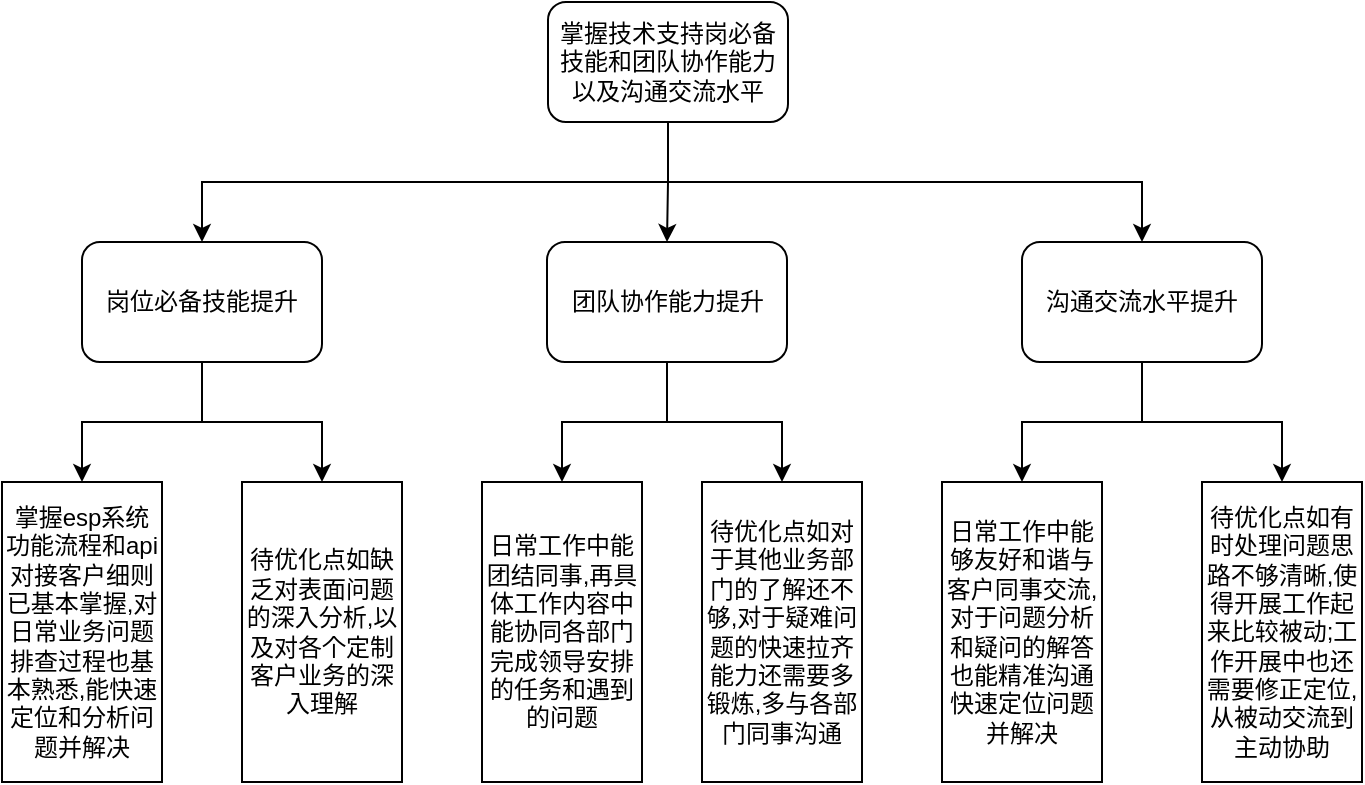 <mxfile version="20.6.0" type="github">
  <diagram id="C5RBs43oDa-KdzZeNtuy" name="Page-1">
    <mxGraphModel dx="1422" dy="763" grid="1" gridSize="10" guides="1" tooltips="1" connect="1" arrows="1" fold="1" page="1" pageScale="1" pageWidth="827" pageHeight="1169" math="0" shadow="0">
      <root>
        <mxCell id="WIyWlLk6GJQsqaUBKTNV-0" />
        <mxCell id="WIyWlLk6GJQsqaUBKTNV-1" parent="WIyWlLk6GJQsqaUBKTNV-0" />
        <mxCell id="rdvRxlGefyYG0TBDVbnE-4" style="edgeStyle=orthogonalEdgeStyle;rounded=0;orthogonalLoop=1;jettySize=auto;html=1;exitX=0.5;exitY=1;exitDx=0;exitDy=0;entryX=0.5;entryY=0;entryDx=0;entryDy=0;" edge="1" parent="WIyWlLk6GJQsqaUBKTNV-1" source="rdvRxlGefyYG0TBDVbnE-0" target="rdvRxlGefyYG0TBDVbnE-1">
          <mxGeometry relative="1" as="geometry" />
        </mxCell>
        <mxCell id="rdvRxlGefyYG0TBDVbnE-5" style="edgeStyle=orthogonalEdgeStyle;rounded=0;orthogonalLoop=1;jettySize=auto;html=1;exitX=0.5;exitY=1;exitDx=0;exitDy=0;entryX=0.5;entryY=0;entryDx=0;entryDy=0;" edge="1" parent="WIyWlLk6GJQsqaUBKTNV-1" source="rdvRxlGefyYG0TBDVbnE-0" target="rdvRxlGefyYG0TBDVbnE-3">
          <mxGeometry relative="1" as="geometry" />
        </mxCell>
        <mxCell id="rdvRxlGefyYG0TBDVbnE-6" style="edgeStyle=orthogonalEdgeStyle;rounded=0;orthogonalLoop=1;jettySize=auto;html=1;exitX=0.5;exitY=1;exitDx=0;exitDy=0;entryX=0.5;entryY=0;entryDx=0;entryDy=0;" edge="1" parent="WIyWlLk6GJQsqaUBKTNV-1" source="rdvRxlGefyYG0TBDVbnE-0" target="rdvRxlGefyYG0TBDVbnE-2">
          <mxGeometry relative="1" as="geometry" />
        </mxCell>
        <mxCell id="rdvRxlGefyYG0TBDVbnE-0" value="掌握技术支持岗必备技能和团队协作能力以及沟通交流水平" style="rounded=1;whiteSpace=wrap;html=1;" vertex="1" parent="WIyWlLk6GJQsqaUBKTNV-1">
          <mxGeometry x="353" y="230" width="120" height="60" as="geometry" />
        </mxCell>
        <mxCell id="rdvRxlGefyYG0TBDVbnE-17" style="edgeStyle=orthogonalEdgeStyle;rounded=0;orthogonalLoop=1;jettySize=auto;html=1;exitX=0.5;exitY=1;exitDx=0;exitDy=0;entryX=0.5;entryY=0;entryDx=0;entryDy=0;" edge="1" parent="WIyWlLk6GJQsqaUBKTNV-1" source="rdvRxlGefyYG0TBDVbnE-1" target="rdvRxlGefyYG0TBDVbnE-15">
          <mxGeometry relative="1" as="geometry" />
        </mxCell>
        <mxCell id="rdvRxlGefyYG0TBDVbnE-18" style="edgeStyle=orthogonalEdgeStyle;rounded=0;orthogonalLoop=1;jettySize=auto;html=1;exitX=0.5;exitY=1;exitDx=0;exitDy=0;entryX=0.5;entryY=0;entryDx=0;entryDy=0;" edge="1" parent="WIyWlLk6GJQsqaUBKTNV-1" source="rdvRxlGefyYG0TBDVbnE-1" target="rdvRxlGefyYG0TBDVbnE-16">
          <mxGeometry relative="1" as="geometry" />
        </mxCell>
        <mxCell id="rdvRxlGefyYG0TBDVbnE-1" value="团队协作能力提升" style="rounded=1;whiteSpace=wrap;html=1;" vertex="1" parent="WIyWlLk6GJQsqaUBKTNV-1">
          <mxGeometry x="352.5" y="350" width="120" height="60" as="geometry" />
        </mxCell>
        <mxCell id="rdvRxlGefyYG0TBDVbnE-20" style="edgeStyle=orthogonalEdgeStyle;rounded=0;orthogonalLoop=1;jettySize=auto;html=1;exitX=0.5;exitY=1;exitDx=0;exitDy=0;entryX=0.5;entryY=0;entryDx=0;entryDy=0;" edge="1" parent="WIyWlLk6GJQsqaUBKTNV-1" source="rdvRxlGefyYG0TBDVbnE-2" target="rdvRxlGefyYG0TBDVbnE-19">
          <mxGeometry relative="1" as="geometry" />
        </mxCell>
        <mxCell id="rdvRxlGefyYG0TBDVbnE-22" style="edgeStyle=orthogonalEdgeStyle;rounded=0;orthogonalLoop=1;jettySize=auto;html=1;exitX=0.5;exitY=1;exitDx=0;exitDy=0;entryX=0.5;entryY=0;entryDx=0;entryDy=0;" edge="1" parent="WIyWlLk6GJQsqaUBKTNV-1" source="rdvRxlGefyYG0TBDVbnE-2" target="rdvRxlGefyYG0TBDVbnE-21">
          <mxGeometry relative="1" as="geometry" />
        </mxCell>
        <mxCell id="rdvRxlGefyYG0TBDVbnE-2" value="沟通交流水平提升" style="rounded=1;whiteSpace=wrap;html=1;" vertex="1" parent="WIyWlLk6GJQsqaUBKTNV-1">
          <mxGeometry x="590" y="350" width="120" height="60" as="geometry" />
        </mxCell>
        <mxCell id="rdvRxlGefyYG0TBDVbnE-13" style="edgeStyle=orthogonalEdgeStyle;rounded=0;orthogonalLoop=1;jettySize=auto;html=1;exitX=0.5;exitY=1;exitDx=0;exitDy=0;entryX=0.5;entryY=0;entryDx=0;entryDy=0;" edge="1" parent="WIyWlLk6GJQsqaUBKTNV-1" source="rdvRxlGefyYG0TBDVbnE-3" target="rdvRxlGefyYG0TBDVbnE-12">
          <mxGeometry relative="1" as="geometry" />
        </mxCell>
        <mxCell id="rdvRxlGefyYG0TBDVbnE-14" style="edgeStyle=orthogonalEdgeStyle;rounded=0;orthogonalLoop=1;jettySize=auto;html=1;exitX=0.5;exitY=1;exitDx=0;exitDy=0;entryX=0.5;entryY=0;entryDx=0;entryDy=0;" edge="1" parent="WIyWlLk6GJQsqaUBKTNV-1" source="rdvRxlGefyYG0TBDVbnE-3" target="rdvRxlGefyYG0TBDVbnE-11">
          <mxGeometry relative="1" as="geometry" />
        </mxCell>
        <mxCell id="rdvRxlGefyYG0TBDVbnE-3" value="岗位必备技能提升" style="rounded=1;whiteSpace=wrap;html=1;" vertex="1" parent="WIyWlLk6GJQsqaUBKTNV-1">
          <mxGeometry x="120" y="350" width="120" height="60" as="geometry" />
        </mxCell>
        <mxCell id="rdvRxlGefyYG0TBDVbnE-11" value="掌握esp系统功能流程和api对接客户细则已基本掌握,对日常业务问题排查过程也基本熟悉,能快速定位和分析问题并解决" style="rounded=0;whiteSpace=wrap;html=1;" vertex="1" parent="WIyWlLk6GJQsqaUBKTNV-1">
          <mxGeometry x="80" y="470" width="80" height="150" as="geometry" />
        </mxCell>
        <mxCell id="rdvRxlGefyYG0TBDVbnE-12" value="待优化点如缺乏对表面问题的深入分析,以及对各个定制客户业务的深入理解" style="rounded=0;whiteSpace=wrap;html=1;" vertex="1" parent="WIyWlLk6GJQsqaUBKTNV-1">
          <mxGeometry x="200" y="470" width="80" height="150" as="geometry" />
        </mxCell>
        <mxCell id="rdvRxlGefyYG0TBDVbnE-15" value="日常工作中能团结同事,再具体工作内容中能协同各部门完成领导安排的任务和遇到的问题" style="rounded=0;whiteSpace=wrap;html=1;" vertex="1" parent="WIyWlLk6GJQsqaUBKTNV-1">
          <mxGeometry x="320" y="470" width="80" height="150" as="geometry" />
        </mxCell>
        <mxCell id="rdvRxlGefyYG0TBDVbnE-16" value="待优化点如对于其他业务部门的了解还不够,对于疑难问题的快速拉齐能力还需要多锻炼,多与各部门同事沟通" style="rounded=0;whiteSpace=wrap;html=1;" vertex="1" parent="WIyWlLk6GJQsqaUBKTNV-1">
          <mxGeometry x="430" y="470" width="80" height="150" as="geometry" />
        </mxCell>
        <mxCell id="rdvRxlGefyYG0TBDVbnE-19" value="日常工作中能够友好和谐与客户同事交流,对于问题分析和疑问的解答也能精准沟通快速定位问题并解决" style="rounded=0;whiteSpace=wrap;html=1;" vertex="1" parent="WIyWlLk6GJQsqaUBKTNV-1">
          <mxGeometry x="550" y="470" width="80" height="150" as="geometry" />
        </mxCell>
        <mxCell id="rdvRxlGefyYG0TBDVbnE-21" value="待优化点如有时处理问题思路不够清晰,使得开展工作起来比较被动;工作开展中也还需要修正定位,从被动交流到主动协助" style="rounded=0;whiteSpace=wrap;html=1;" vertex="1" parent="WIyWlLk6GJQsqaUBKTNV-1">
          <mxGeometry x="680" y="470" width="80" height="150" as="geometry" />
        </mxCell>
      </root>
    </mxGraphModel>
  </diagram>
</mxfile>
